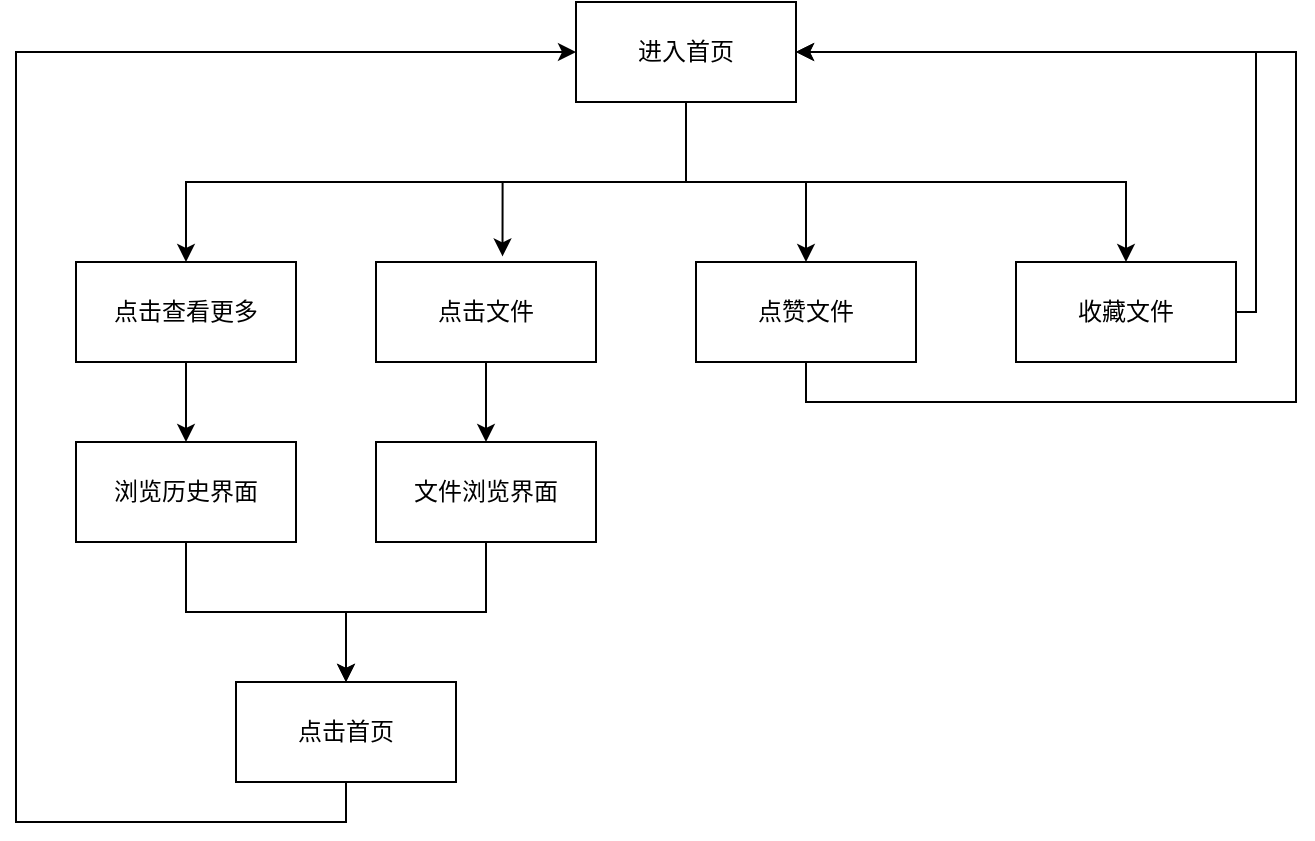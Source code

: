 <mxfile version="14.8.2" type="device"><diagram id="KU-JvA3M-dRwdpW3Grju" name="Page-1"><mxGraphModel dx="1038" dy="577" grid="1" gridSize="10" guides="1" tooltips="1" connect="1" arrows="1" fold="1" page="1" pageScale="1" pageWidth="827" pageHeight="1169" math="0" shadow="0"><root><mxCell id="0"/><mxCell id="1" parent="0"/><mxCell id="QYfGKtufQsGMx86MFHWW-6" style="edgeStyle=orthogonalEdgeStyle;rounded=0;orthogonalLoop=1;jettySize=auto;html=1;exitX=0.5;exitY=1;exitDx=0;exitDy=0;entryX=0.5;entryY=0;entryDx=0;entryDy=0;" edge="1" parent="1" source="QYfGKtufQsGMx86MFHWW-1" target="QYfGKtufQsGMx86MFHWW-2"><mxGeometry relative="1" as="geometry"/></mxCell><mxCell id="QYfGKtufQsGMx86MFHWW-7" style="edgeStyle=orthogonalEdgeStyle;rounded=0;orthogonalLoop=1;jettySize=auto;html=1;exitX=0.5;exitY=1;exitDx=0;exitDy=0;entryX=0.575;entryY=-0.056;entryDx=0;entryDy=0;entryPerimeter=0;" edge="1" parent="1" source="QYfGKtufQsGMx86MFHWW-1" target="QYfGKtufQsGMx86MFHWW-3"><mxGeometry relative="1" as="geometry"/></mxCell><mxCell id="QYfGKtufQsGMx86MFHWW-8" style="edgeStyle=orthogonalEdgeStyle;rounded=0;orthogonalLoop=1;jettySize=auto;html=1;exitX=0.5;exitY=1;exitDx=0;exitDy=0;" edge="1" parent="1" source="QYfGKtufQsGMx86MFHWW-1" target="QYfGKtufQsGMx86MFHWW-4"><mxGeometry relative="1" as="geometry"/></mxCell><mxCell id="QYfGKtufQsGMx86MFHWW-9" style="edgeStyle=orthogonalEdgeStyle;rounded=0;orthogonalLoop=1;jettySize=auto;html=1;exitX=0.5;exitY=1;exitDx=0;exitDy=0;" edge="1" parent="1" source="QYfGKtufQsGMx86MFHWW-1" target="QYfGKtufQsGMx86MFHWW-5"><mxGeometry relative="1" as="geometry"/></mxCell><mxCell id="QYfGKtufQsGMx86MFHWW-1" value="进入首页" style="rounded=0;whiteSpace=wrap;html=1;" vertex="1" parent="1"><mxGeometry x="330" y="60" width="110" height="50" as="geometry"/></mxCell><mxCell id="QYfGKtufQsGMx86MFHWW-13" style="edgeStyle=orthogonalEdgeStyle;rounded=0;orthogonalLoop=1;jettySize=auto;html=1;exitX=0.5;exitY=1;exitDx=0;exitDy=0;entryX=0.5;entryY=0;entryDx=0;entryDy=0;" edge="1" parent="1" source="QYfGKtufQsGMx86MFHWW-2" target="QYfGKtufQsGMx86MFHWW-11"><mxGeometry relative="1" as="geometry"/></mxCell><mxCell id="QYfGKtufQsGMx86MFHWW-2" value="点击查看更多" style="rounded=0;whiteSpace=wrap;html=1;" vertex="1" parent="1"><mxGeometry x="80" y="190" width="110" height="50" as="geometry"/></mxCell><mxCell id="QYfGKtufQsGMx86MFHWW-14" style="edgeStyle=orthogonalEdgeStyle;rounded=0;orthogonalLoop=1;jettySize=auto;html=1;exitX=0.5;exitY=1;exitDx=0;exitDy=0;entryX=0.5;entryY=0;entryDx=0;entryDy=0;" edge="1" parent="1" source="QYfGKtufQsGMx86MFHWW-3" target="QYfGKtufQsGMx86MFHWW-12"><mxGeometry relative="1" as="geometry"/></mxCell><mxCell id="QYfGKtufQsGMx86MFHWW-3" value="点击文件" style="rounded=0;whiteSpace=wrap;html=1;" vertex="1" parent="1"><mxGeometry x="230" y="190" width="110" height="50" as="geometry"/></mxCell><mxCell id="QYfGKtufQsGMx86MFHWW-19" style="edgeStyle=orthogonalEdgeStyle;rounded=0;orthogonalLoop=1;jettySize=auto;html=1;exitX=0.5;exitY=1;exitDx=0;exitDy=0;entryX=1;entryY=0.5;entryDx=0;entryDy=0;" edge="1" parent="1" source="QYfGKtufQsGMx86MFHWW-4" target="QYfGKtufQsGMx86MFHWW-1"><mxGeometry relative="1" as="geometry"><Array as="points"><mxPoint x="445" y="260"/><mxPoint x="690" y="260"/><mxPoint x="690" y="85"/></Array></mxGeometry></mxCell><mxCell id="QYfGKtufQsGMx86MFHWW-4" value="点赞文件" style="rounded=0;whiteSpace=wrap;html=1;" vertex="1" parent="1"><mxGeometry x="390" y="190" width="110" height="50" as="geometry"/></mxCell><mxCell id="QYfGKtufQsGMx86MFHWW-20" style="edgeStyle=orthogonalEdgeStyle;rounded=0;orthogonalLoop=1;jettySize=auto;html=1;exitX=1;exitY=0.5;exitDx=0;exitDy=0;entryX=1;entryY=0.5;entryDx=0;entryDy=0;" edge="1" parent="1" source="QYfGKtufQsGMx86MFHWW-5" target="QYfGKtufQsGMx86MFHWW-1"><mxGeometry relative="1" as="geometry"><Array as="points"><mxPoint x="670" y="215"/><mxPoint x="670" y="85"/></Array></mxGeometry></mxCell><mxCell id="QYfGKtufQsGMx86MFHWW-5" value="收藏文件" style="rounded=0;whiteSpace=wrap;html=1;" vertex="1" parent="1"><mxGeometry x="550" y="190" width="110" height="50" as="geometry"/></mxCell><mxCell id="QYfGKtufQsGMx86MFHWW-16" style="edgeStyle=orthogonalEdgeStyle;rounded=0;orthogonalLoop=1;jettySize=auto;html=1;exitX=0.5;exitY=1;exitDx=0;exitDy=0;" edge="1" parent="1" source="QYfGKtufQsGMx86MFHWW-11" target="QYfGKtufQsGMx86MFHWW-15"><mxGeometry relative="1" as="geometry"/></mxCell><mxCell id="QYfGKtufQsGMx86MFHWW-11" value="浏览历史界面" style="rounded=0;whiteSpace=wrap;html=1;" vertex="1" parent="1"><mxGeometry x="80" y="280" width="110" height="50" as="geometry"/></mxCell><mxCell id="QYfGKtufQsGMx86MFHWW-17" style="edgeStyle=orthogonalEdgeStyle;rounded=0;orthogonalLoop=1;jettySize=auto;html=1;exitX=0.5;exitY=1;exitDx=0;exitDy=0;entryX=0.5;entryY=0;entryDx=0;entryDy=0;" edge="1" parent="1" source="QYfGKtufQsGMx86MFHWW-12" target="QYfGKtufQsGMx86MFHWW-15"><mxGeometry relative="1" as="geometry"/></mxCell><mxCell id="QYfGKtufQsGMx86MFHWW-12" value="文件浏览界面" style="rounded=0;whiteSpace=wrap;html=1;" vertex="1" parent="1"><mxGeometry x="230" y="280" width="110" height="50" as="geometry"/></mxCell><mxCell id="QYfGKtufQsGMx86MFHWW-18" style="edgeStyle=orthogonalEdgeStyle;rounded=0;orthogonalLoop=1;jettySize=auto;html=1;exitX=0.5;exitY=1;exitDx=0;exitDy=0;entryX=0;entryY=0.5;entryDx=0;entryDy=0;" edge="1" parent="1" source="QYfGKtufQsGMx86MFHWW-15" target="QYfGKtufQsGMx86MFHWW-1"><mxGeometry relative="1" as="geometry"><Array as="points"><mxPoint x="215" y="470"/><mxPoint x="50" y="470"/><mxPoint x="50" y="85"/></Array></mxGeometry></mxCell><mxCell id="QYfGKtufQsGMx86MFHWW-15" value="点击首页" style="rounded=0;whiteSpace=wrap;html=1;" vertex="1" parent="1"><mxGeometry x="160" y="400" width="110" height="50" as="geometry"/></mxCell></root></mxGraphModel></diagram></mxfile>